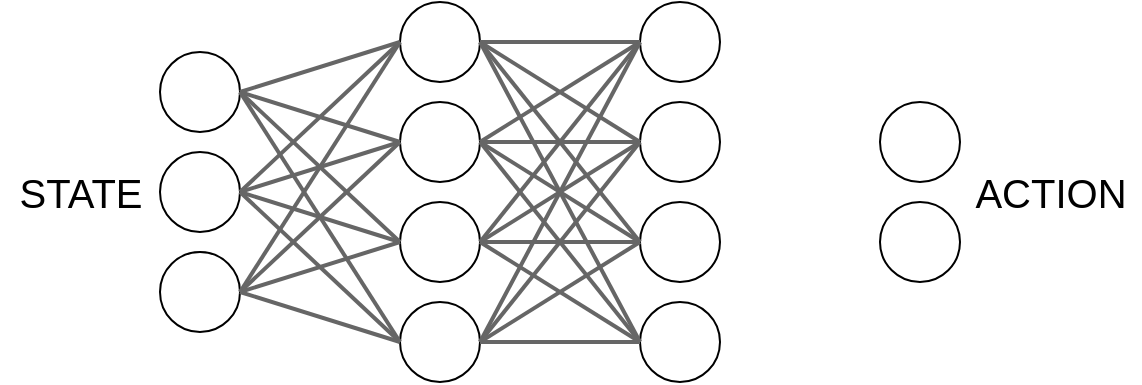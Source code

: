 <mxfile version="14.5.4" type="github">
  <diagram id="L4otlc2n7zdbASCTlBav" name="Page-1">
    <mxGraphModel dx="652" dy="390" grid="1" gridSize="10" guides="1" tooltips="1" connect="1" arrows="1" fold="1" page="1" pageScale="1" pageWidth="1169" pageHeight="827" math="0" shadow="0">
      <root>
        <mxCell id="0" />
        <mxCell id="1" parent="0" />
        <mxCell id="KxwLbkW0anpmGB6EqGgX-6" value="ACTION" style="text;html=1;align=center;verticalAlign=middle;resizable=0;points=[];autosize=1;fontSize=20;" vertex="1" parent="1">
          <mxGeometry x="800" y="310" width="90" height="30" as="geometry" />
        </mxCell>
        <mxCell id="KxwLbkW0anpmGB6EqGgX-8" value="STATE" style="text;html=1;align=center;verticalAlign=middle;resizable=0;points=[];autosize=1;fontSize=20;" vertex="1" parent="1">
          <mxGeometry x="320" y="310" width="80" height="30" as="geometry" />
        </mxCell>
        <mxCell id="KxwLbkW0anpmGB6EqGgX-11" value="" style="ellipse;whiteSpace=wrap;html=1;aspect=fixed;" vertex="1" parent="1">
          <mxGeometry x="520" y="230" width="40" height="40" as="geometry" />
        </mxCell>
        <mxCell id="KxwLbkW0anpmGB6EqGgX-12" value="" style="ellipse;whiteSpace=wrap;html=1;aspect=fixed;" vertex="1" parent="1">
          <mxGeometry x="520" y="280" width="40" height="40" as="geometry" />
        </mxCell>
        <mxCell id="KxwLbkW0anpmGB6EqGgX-13" value="" style="ellipse;whiteSpace=wrap;html=1;aspect=fixed;" vertex="1" parent="1">
          <mxGeometry x="520" y="330" width="40" height="40" as="geometry" />
        </mxCell>
        <mxCell id="KxwLbkW0anpmGB6EqGgX-14" value="" style="ellipse;whiteSpace=wrap;html=1;aspect=fixed;" vertex="1" parent="1">
          <mxGeometry x="520" y="380" width="40" height="40" as="geometry" />
        </mxCell>
        <mxCell id="KxwLbkW0anpmGB6EqGgX-15" value="" style="ellipse;whiteSpace=wrap;html=1;aspect=fixed;" vertex="1" parent="1">
          <mxGeometry x="640" y="230" width="40" height="40" as="geometry" />
        </mxCell>
        <mxCell id="KxwLbkW0anpmGB6EqGgX-16" value="" style="ellipse;whiteSpace=wrap;html=1;aspect=fixed;" vertex="1" parent="1">
          <mxGeometry x="640" y="280" width="40" height="40" as="geometry" />
        </mxCell>
        <mxCell id="KxwLbkW0anpmGB6EqGgX-17" value="" style="ellipse;whiteSpace=wrap;html=1;aspect=fixed;" vertex="1" parent="1">
          <mxGeometry x="640" y="330" width="40" height="40" as="geometry" />
        </mxCell>
        <mxCell id="KxwLbkW0anpmGB6EqGgX-18" value="" style="ellipse;whiteSpace=wrap;html=1;aspect=fixed;" vertex="1" parent="1">
          <mxGeometry x="640" y="380" width="40" height="40" as="geometry" />
        </mxCell>
        <mxCell id="KxwLbkW0anpmGB6EqGgX-23" value="" style="ellipse;whiteSpace=wrap;html=1;aspect=fixed;" vertex="1" parent="1">
          <mxGeometry x="760" y="280" width="40" height="40" as="geometry" />
        </mxCell>
        <mxCell id="KxwLbkW0anpmGB6EqGgX-24" value="" style="ellipse;whiteSpace=wrap;html=1;aspect=fixed;" vertex="1" parent="1">
          <mxGeometry x="760" y="330" width="40" height="40" as="geometry" />
        </mxCell>
        <mxCell id="KxwLbkW0anpmGB6EqGgX-30" value="" style="ellipse;whiteSpace=wrap;html=1;aspect=fixed;" vertex="1" parent="1">
          <mxGeometry x="400" y="255" width="40" height="40" as="geometry" />
        </mxCell>
        <mxCell id="KxwLbkW0anpmGB6EqGgX-31" value="" style="ellipse;whiteSpace=wrap;html=1;aspect=fixed;" vertex="1" parent="1">
          <mxGeometry x="400" y="305" width="40" height="40" as="geometry" />
        </mxCell>
        <mxCell id="KxwLbkW0anpmGB6EqGgX-32" value="" style="ellipse;whiteSpace=wrap;html=1;aspect=fixed;" vertex="1" parent="1">
          <mxGeometry x="400" y="355" width="40" height="40" as="geometry" />
        </mxCell>
        <mxCell id="KxwLbkW0anpmGB6EqGgX-35" value="" style="endArrow=none;html=1;entryX=0;entryY=0.5;entryDx=0;entryDy=0;exitX=1;exitY=0.5;exitDx=0;exitDy=0;strokeWidth=2;strokeColor=#666666;" edge="1" parent="1" source="KxwLbkW0anpmGB6EqGgX-30" target="KxwLbkW0anpmGB6EqGgX-11">
          <mxGeometry width="50" height="50" relative="1" as="geometry">
            <mxPoint x="470" y="330" as="sourcePoint" />
            <mxPoint x="520" y="280" as="targetPoint" />
          </mxGeometry>
        </mxCell>
        <mxCell id="KxwLbkW0anpmGB6EqGgX-37" value="" style="endArrow=none;html=1;entryX=0;entryY=0.5;entryDx=0;entryDy=0;exitX=1;exitY=0.5;exitDx=0;exitDy=0;strokeWidth=2;strokeColor=#666666;" edge="1" parent="1" source="KxwLbkW0anpmGB6EqGgX-30" target="KxwLbkW0anpmGB6EqGgX-12">
          <mxGeometry width="50" height="50" relative="1" as="geometry">
            <mxPoint x="450.0" y="285" as="sourcePoint" />
            <mxPoint x="530" y="260" as="targetPoint" />
          </mxGeometry>
        </mxCell>
        <mxCell id="KxwLbkW0anpmGB6EqGgX-38" value="" style="endArrow=none;html=1;entryX=0;entryY=0.5;entryDx=0;entryDy=0;exitX=1;exitY=0.5;exitDx=0;exitDy=0;strokeWidth=2;strokeColor=#666666;" edge="1" parent="1" source="KxwLbkW0anpmGB6EqGgX-30" target="KxwLbkW0anpmGB6EqGgX-13">
          <mxGeometry width="50" height="50" relative="1" as="geometry">
            <mxPoint x="450.0" y="285" as="sourcePoint" />
            <mxPoint x="530" y="310" as="targetPoint" />
          </mxGeometry>
        </mxCell>
        <mxCell id="KxwLbkW0anpmGB6EqGgX-39" value="" style="endArrow=none;html=1;entryX=0;entryY=0.5;entryDx=0;entryDy=0;exitX=1;exitY=0.5;exitDx=0;exitDy=0;strokeWidth=2;strokeColor=#666666;" edge="1" parent="1" source="KxwLbkW0anpmGB6EqGgX-30" target="KxwLbkW0anpmGB6EqGgX-14">
          <mxGeometry width="50" height="50" relative="1" as="geometry">
            <mxPoint x="450.0" y="285" as="sourcePoint" />
            <mxPoint x="530" y="360" as="targetPoint" />
          </mxGeometry>
        </mxCell>
        <mxCell id="KxwLbkW0anpmGB6EqGgX-40" value="" style="endArrow=none;html=1;entryX=0;entryY=0.5;entryDx=0;entryDy=0;exitX=1;exitY=0.5;exitDx=0;exitDy=0;strokeWidth=2;strokeColor=#666666;" edge="1" parent="1" source="KxwLbkW0anpmGB6EqGgX-31" target="KxwLbkW0anpmGB6EqGgX-11">
          <mxGeometry width="50" height="50" relative="1" as="geometry">
            <mxPoint x="450.0" y="285" as="sourcePoint" />
            <mxPoint x="530" y="260" as="targetPoint" />
          </mxGeometry>
        </mxCell>
        <mxCell id="KxwLbkW0anpmGB6EqGgX-41" value="" style="endArrow=none;html=1;entryX=0;entryY=0.5;entryDx=0;entryDy=0;exitX=1;exitY=0.5;exitDx=0;exitDy=0;strokeWidth=2;strokeColor=#666666;" edge="1" parent="1" source="KxwLbkW0anpmGB6EqGgX-31" target="KxwLbkW0anpmGB6EqGgX-12">
          <mxGeometry width="50" height="50" relative="1" as="geometry">
            <mxPoint x="450" y="335" as="sourcePoint" />
            <mxPoint x="530" y="260" as="targetPoint" />
          </mxGeometry>
        </mxCell>
        <mxCell id="KxwLbkW0anpmGB6EqGgX-42" value="" style="endArrow=none;html=1;entryX=0;entryY=0.5;entryDx=0;entryDy=0;exitX=1;exitY=0.5;exitDx=0;exitDy=0;strokeWidth=2;strokeColor=#666666;" edge="1" parent="1" source="KxwLbkW0anpmGB6EqGgX-31" target="KxwLbkW0anpmGB6EqGgX-13">
          <mxGeometry width="50" height="50" relative="1" as="geometry">
            <mxPoint x="450" y="335" as="sourcePoint" />
            <mxPoint x="530" y="310" as="targetPoint" />
          </mxGeometry>
        </mxCell>
        <mxCell id="KxwLbkW0anpmGB6EqGgX-43" value="" style="endArrow=none;html=1;entryX=0;entryY=0.5;entryDx=0;entryDy=0;exitX=1;exitY=0.5;exitDx=0;exitDy=0;strokeWidth=2;strokeColor=#666666;" edge="1" parent="1" source="KxwLbkW0anpmGB6EqGgX-31" target="KxwLbkW0anpmGB6EqGgX-14">
          <mxGeometry width="50" height="50" relative="1" as="geometry">
            <mxPoint x="450" y="335" as="sourcePoint" />
            <mxPoint x="530" y="360" as="targetPoint" />
          </mxGeometry>
        </mxCell>
        <mxCell id="KxwLbkW0anpmGB6EqGgX-44" value="" style="endArrow=none;html=1;entryX=0;entryY=0.5;entryDx=0;entryDy=0;exitX=1;exitY=0.5;exitDx=0;exitDy=0;strokeWidth=2;strokeColor=#666666;" edge="1" parent="1" source="KxwLbkW0anpmGB6EqGgX-32" target="KxwLbkW0anpmGB6EqGgX-11">
          <mxGeometry width="50" height="50" relative="1" as="geometry">
            <mxPoint x="450" y="335" as="sourcePoint" />
            <mxPoint x="530" y="410" as="targetPoint" />
          </mxGeometry>
        </mxCell>
        <mxCell id="KxwLbkW0anpmGB6EqGgX-45" value="" style="endArrow=none;html=1;entryX=0;entryY=0.5;entryDx=0;entryDy=0;exitX=1;exitY=0.5;exitDx=0;exitDy=0;strokeWidth=2;strokeColor=#666666;" edge="1" parent="1" source="KxwLbkW0anpmGB6EqGgX-32" target="KxwLbkW0anpmGB6EqGgX-12">
          <mxGeometry width="50" height="50" relative="1" as="geometry">
            <mxPoint x="450" y="385" as="sourcePoint" />
            <mxPoint x="530" y="260" as="targetPoint" />
          </mxGeometry>
        </mxCell>
        <mxCell id="KxwLbkW0anpmGB6EqGgX-46" value="" style="endArrow=none;html=1;entryX=0;entryY=0.5;entryDx=0;entryDy=0;exitX=1;exitY=0.5;exitDx=0;exitDy=0;strokeWidth=2;strokeColor=#666666;" edge="1" parent="1" source="KxwLbkW0anpmGB6EqGgX-32" target="KxwLbkW0anpmGB6EqGgX-13">
          <mxGeometry width="50" height="50" relative="1" as="geometry">
            <mxPoint x="450" y="385" as="sourcePoint" />
            <mxPoint x="530" y="310" as="targetPoint" />
          </mxGeometry>
        </mxCell>
        <mxCell id="KxwLbkW0anpmGB6EqGgX-47" value="" style="endArrow=none;html=1;entryX=0;entryY=0.5;entryDx=0;entryDy=0;exitX=1;exitY=0.5;exitDx=0;exitDy=0;strokeWidth=2;strokeColor=#666666;" edge="1" parent="1" source="KxwLbkW0anpmGB6EqGgX-32" target="KxwLbkW0anpmGB6EqGgX-14">
          <mxGeometry width="50" height="50" relative="1" as="geometry">
            <mxPoint x="450" y="385" as="sourcePoint" />
            <mxPoint x="530" y="360" as="targetPoint" />
          </mxGeometry>
        </mxCell>
        <mxCell id="KxwLbkW0anpmGB6EqGgX-48" value="" style="endArrow=none;html=1;entryX=0;entryY=0.5;entryDx=0;entryDy=0;exitX=1;exitY=0.5;exitDx=0;exitDy=0;strokeWidth=2;strokeColor=#666666;" edge="1" parent="1" source="KxwLbkW0anpmGB6EqGgX-11" target="KxwLbkW0anpmGB6EqGgX-15">
          <mxGeometry width="50" height="50" relative="1" as="geometry">
            <mxPoint x="450" y="285" as="sourcePoint" />
            <mxPoint x="530" y="260" as="targetPoint" />
          </mxGeometry>
        </mxCell>
        <mxCell id="KxwLbkW0anpmGB6EqGgX-49" value="" style="endArrow=none;html=1;entryX=0;entryY=0.5;entryDx=0;entryDy=0;exitX=1;exitY=0.5;exitDx=0;exitDy=0;strokeWidth=2;strokeColor=#666666;" edge="1" parent="1" source="KxwLbkW0anpmGB6EqGgX-11" target="KxwLbkW0anpmGB6EqGgX-16">
          <mxGeometry width="50" height="50" relative="1" as="geometry">
            <mxPoint x="570" y="260" as="sourcePoint" />
            <mxPoint x="650" y="260" as="targetPoint" />
          </mxGeometry>
        </mxCell>
        <mxCell id="KxwLbkW0anpmGB6EqGgX-50" value="" style="endArrow=none;html=1;entryX=0;entryY=0.5;entryDx=0;entryDy=0;exitX=1;exitY=0.5;exitDx=0;exitDy=0;strokeWidth=2;strokeColor=#666666;" edge="1" parent="1" source="KxwLbkW0anpmGB6EqGgX-11" target="KxwLbkW0anpmGB6EqGgX-17">
          <mxGeometry width="50" height="50" relative="1" as="geometry">
            <mxPoint x="570" y="260" as="sourcePoint" />
            <mxPoint x="650" y="310" as="targetPoint" />
          </mxGeometry>
        </mxCell>
        <mxCell id="KxwLbkW0anpmGB6EqGgX-51" value="" style="endArrow=none;html=1;entryX=0;entryY=0.5;entryDx=0;entryDy=0;exitX=1;exitY=0.5;exitDx=0;exitDy=0;strokeWidth=2;strokeColor=#666666;" edge="1" parent="1" source="KxwLbkW0anpmGB6EqGgX-11" target="KxwLbkW0anpmGB6EqGgX-18">
          <mxGeometry width="50" height="50" relative="1" as="geometry">
            <mxPoint x="570" y="260" as="sourcePoint" />
            <mxPoint x="650" y="360" as="targetPoint" />
          </mxGeometry>
        </mxCell>
        <mxCell id="KxwLbkW0anpmGB6EqGgX-52" value="" style="endArrow=none;html=1;entryX=0;entryY=0.5;entryDx=0;entryDy=0;exitX=1;exitY=0.5;exitDx=0;exitDy=0;strokeWidth=2;strokeColor=#666666;" edge="1" parent="1" source="KxwLbkW0anpmGB6EqGgX-12" target="KxwLbkW0anpmGB6EqGgX-15">
          <mxGeometry width="50" height="50" relative="1" as="geometry">
            <mxPoint x="570" y="260" as="sourcePoint" />
            <mxPoint x="650" y="410" as="targetPoint" />
          </mxGeometry>
        </mxCell>
        <mxCell id="KxwLbkW0anpmGB6EqGgX-53" value="" style="endArrow=none;html=1;entryX=0;entryY=0.5;entryDx=0;entryDy=0;exitX=1;exitY=0.5;exitDx=0;exitDy=0;strokeWidth=2;strokeColor=#666666;" edge="1" parent="1" source="KxwLbkW0anpmGB6EqGgX-12" target="KxwLbkW0anpmGB6EqGgX-16">
          <mxGeometry width="50" height="50" relative="1" as="geometry">
            <mxPoint x="570" y="310" as="sourcePoint" />
            <mxPoint x="650" y="260" as="targetPoint" />
          </mxGeometry>
        </mxCell>
        <mxCell id="KxwLbkW0anpmGB6EqGgX-54" value="" style="endArrow=none;html=1;entryX=0;entryY=0.5;entryDx=0;entryDy=0;exitX=1;exitY=0.5;exitDx=0;exitDy=0;strokeWidth=2;strokeColor=#666666;" edge="1" parent="1" source="KxwLbkW0anpmGB6EqGgX-12" target="KxwLbkW0anpmGB6EqGgX-17">
          <mxGeometry width="50" height="50" relative="1" as="geometry">
            <mxPoint x="570" y="310" as="sourcePoint" />
            <mxPoint x="650" y="310" as="targetPoint" />
          </mxGeometry>
        </mxCell>
        <mxCell id="KxwLbkW0anpmGB6EqGgX-55" value="" style="endArrow=none;html=1;entryX=0;entryY=0.5;entryDx=0;entryDy=0;exitX=1;exitY=0.5;exitDx=0;exitDy=0;strokeWidth=2;strokeColor=#666666;" edge="1" parent="1" source="KxwLbkW0anpmGB6EqGgX-12" target="KxwLbkW0anpmGB6EqGgX-18">
          <mxGeometry width="50" height="50" relative="1" as="geometry">
            <mxPoint x="570" y="310" as="sourcePoint" />
            <mxPoint x="650" y="360" as="targetPoint" />
          </mxGeometry>
        </mxCell>
        <mxCell id="KxwLbkW0anpmGB6EqGgX-56" value="" style="endArrow=none;html=1;entryX=0;entryY=0.5;entryDx=0;entryDy=0;exitX=1;exitY=0.5;exitDx=0;exitDy=0;strokeWidth=2;strokeColor=#666666;" edge="1" parent="1" source="KxwLbkW0anpmGB6EqGgX-13" target="KxwLbkW0anpmGB6EqGgX-15">
          <mxGeometry width="50" height="50" relative="1" as="geometry">
            <mxPoint x="570" y="310" as="sourcePoint" />
            <mxPoint x="650" y="410" as="targetPoint" />
          </mxGeometry>
        </mxCell>
        <mxCell id="KxwLbkW0anpmGB6EqGgX-57" value="" style="endArrow=none;html=1;entryX=0;entryY=0.5;entryDx=0;entryDy=0;exitX=1;exitY=0.5;exitDx=0;exitDy=0;strokeWidth=2;strokeColor=#666666;" edge="1" parent="1" source="KxwLbkW0anpmGB6EqGgX-13" target="KxwLbkW0anpmGB6EqGgX-16">
          <mxGeometry width="50" height="50" relative="1" as="geometry">
            <mxPoint x="570" y="360" as="sourcePoint" />
            <mxPoint x="650" y="260" as="targetPoint" />
          </mxGeometry>
        </mxCell>
        <mxCell id="KxwLbkW0anpmGB6EqGgX-58" value="" style="endArrow=none;html=1;entryX=0;entryY=0.5;entryDx=0;entryDy=0;exitX=1;exitY=0.5;exitDx=0;exitDy=0;strokeWidth=2;strokeColor=#666666;" edge="1" parent="1" source="KxwLbkW0anpmGB6EqGgX-13" target="KxwLbkW0anpmGB6EqGgX-17">
          <mxGeometry width="50" height="50" relative="1" as="geometry">
            <mxPoint x="570" y="360" as="sourcePoint" />
            <mxPoint x="650" y="310" as="targetPoint" />
          </mxGeometry>
        </mxCell>
        <mxCell id="KxwLbkW0anpmGB6EqGgX-59" value="" style="endArrow=none;html=1;entryX=0;entryY=0.5;entryDx=0;entryDy=0;exitX=1;exitY=0.5;exitDx=0;exitDy=0;strokeWidth=2;strokeColor=#666666;" edge="1" parent="1" source="KxwLbkW0anpmGB6EqGgX-13" target="KxwLbkW0anpmGB6EqGgX-18">
          <mxGeometry width="50" height="50" relative="1" as="geometry">
            <mxPoint x="570" y="360" as="sourcePoint" />
            <mxPoint x="650" y="360" as="targetPoint" />
          </mxGeometry>
        </mxCell>
        <mxCell id="KxwLbkW0anpmGB6EqGgX-60" value="" style="endArrow=none;html=1;entryX=0;entryY=0.5;entryDx=0;entryDy=0;exitX=1;exitY=0.5;exitDx=0;exitDy=0;strokeWidth=2;strokeColor=#666666;" edge="1" parent="1" source="KxwLbkW0anpmGB6EqGgX-14" target="KxwLbkW0anpmGB6EqGgX-15">
          <mxGeometry width="50" height="50" relative="1" as="geometry">
            <mxPoint x="570" y="360" as="sourcePoint" />
            <mxPoint x="650" y="410" as="targetPoint" />
          </mxGeometry>
        </mxCell>
        <mxCell id="KxwLbkW0anpmGB6EqGgX-61" value="" style="endArrow=none;html=1;entryX=0;entryY=0.5;entryDx=0;entryDy=0;exitX=1;exitY=0.5;exitDx=0;exitDy=0;strokeWidth=2;strokeColor=#666666;" edge="1" parent="1" source="KxwLbkW0anpmGB6EqGgX-14" target="KxwLbkW0anpmGB6EqGgX-16">
          <mxGeometry width="50" height="50" relative="1" as="geometry">
            <mxPoint x="570" y="410" as="sourcePoint" />
            <mxPoint x="650" y="260" as="targetPoint" />
          </mxGeometry>
        </mxCell>
        <mxCell id="KxwLbkW0anpmGB6EqGgX-62" value="" style="endArrow=none;html=1;entryX=0;entryY=0.5;entryDx=0;entryDy=0;exitX=1;exitY=0.5;exitDx=0;exitDy=0;strokeWidth=2;strokeColor=#666666;" edge="1" parent="1" source="KxwLbkW0anpmGB6EqGgX-14" target="KxwLbkW0anpmGB6EqGgX-17">
          <mxGeometry width="50" height="50" relative="1" as="geometry">
            <mxPoint x="570" y="410" as="sourcePoint" />
            <mxPoint x="650" y="310" as="targetPoint" />
          </mxGeometry>
        </mxCell>
        <mxCell id="KxwLbkW0anpmGB6EqGgX-63" value="" style="endArrow=none;html=1;entryX=0;entryY=0.5;entryDx=0;entryDy=0;exitX=1;exitY=0.5;exitDx=0;exitDy=0;strokeWidth=2;strokeColor=#666666;" edge="1" parent="1" source="KxwLbkW0anpmGB6EqGgX-14" target="KxwLbkW0anpmGB6EqGgX-18">
          <mxGeometry width="50" height="50" relative="1" as="geometry">
            <mxPoint x="570" y="410" as="sourcePoint" />
            <mxPoint x="650" y="360" as="targetPoint" />
          </mxGeometry>
        </mxCell>
      </root>
    </mxGraphModel>
  </diagram>
</mxfile>
